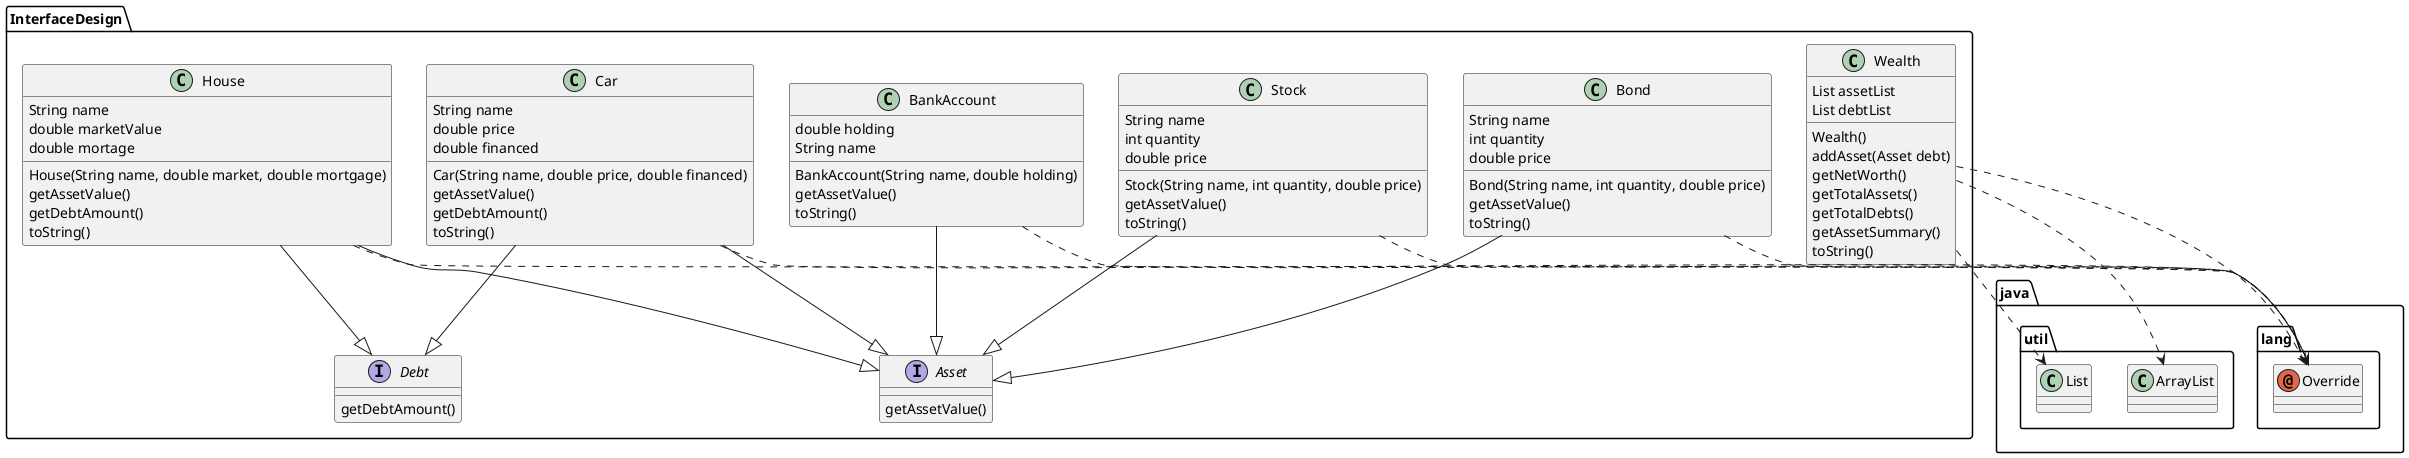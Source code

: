 @startuml
annotation java.lang.Override
class InterfaceDesign.BankAccount{
double holding
String name
BankAccount(String name, double holding)
getAssetValue()
toString()
}
class InterfaceDesign.Bond{
String name
int quantity
double price
Bond(String name, int quantity, double price)
getAssetValue()
toString()
}
class InterfaceDesign.Car{
String name
double price
double financed
Car(String name, double price, double financed)
getAssetValue()
getDebtAmount()
toString()
}
class InterfaceDesign.House{
String name
double marketValue
double mortage
House(String name, double market, double mortgage)
getAssetValue()
getDebtAmount()
toString()
}
class InterfaceDesign.Stock{
String name
int quantity
double price
Stock(String name, int quantity, double price)
getAssetValue()
toString()
}
class InterfaceDesign.Wealth{
List assetList
List debtList
Wealth()
addAsset(Asset debt)
getNetWorth()
getTotalAssets()
getTotalDebts()
getAssetSummary()
toString()
}
class java.util.ArrayList
class java.util.List
interface InterfaceDesign.Asset{
getAssetValue()
}
interface InterfaceDesign.Debt{
getDebtAmount()
}
InterfaceDesign.BankAccount ..> java.lang.Override
InterfaceDesign.BankAccount --|> InterfaceDesign.Asset
InterfaceDesign.Bond ..> java.lang.Override
InterfaceDesign.Bond --|> InterfaceDesign.Asset
InterfaceDesign.Car ..> java.lang.Override
InterfaceDesign.Car --|> InterfaceDesign.Asset
InterfaceDesign.Car --|> InterfaceDesign.Debt
InterfaceDesign.House ..> java.lang.Override
InterfaceDesign.House --|> InterfaceDesign.Asset
InterfaceDesign.House --|> InterfaceDesign.Debt
InterfaceDesign.Stock ..> java.lang.Override
InterfaceDesign.Stock --|> InterfaceDesign.Asset
InterfaceDesign.Wealth ..> java.lang.Override
InterfaceDesign.Wealth ..> java.util.ArrayList
InterfaceDesign.Wealth ..> java.util.List
@enduml
